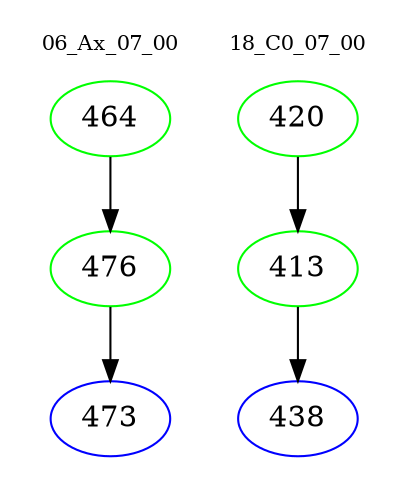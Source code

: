 digraph{
subgraph cluster_0 {
color = white
label = "06_Ax_07_00";
fontsize=10;
T0_464 [label="464", color="green"]
T0_464 -> T0_476 [color="black"]
T0_476 [label="476", color="green"]
T0_476 -> T0_473 [color="black"]
T0_473 [label="473", color="blue"]
}
subgraph cluster_1 {
color = white
label = "18_C0_07_00";
fontsize=10;
T1_420 [label="420", color="green"]
T1_420 -> T1_413 [color="black"]
T1_413 [label="413", color="green"]
T1_413 -> T1_438 [color="black"]
T1_438 [label="438", color="blue"]
}
}
